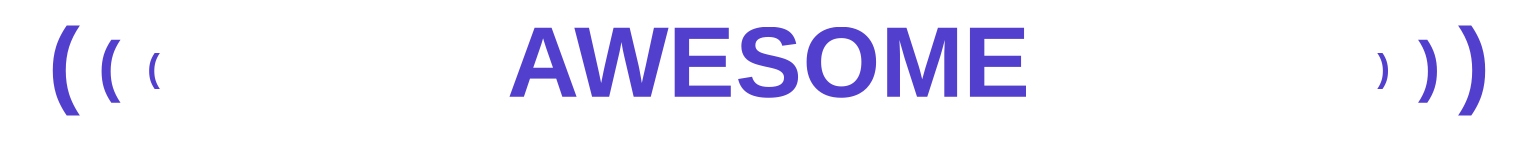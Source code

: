// dot -Tpng zmk_logo.dot -o zmk_logo.png
// dot -Tpng zmk_logo.dot -o zmk_logo_github_banner.png
digraph ZMK_Logo {
    graph [
        layout=neato,           // allows manual positioning
        bgcolor="transparent"   // Transparent Fund for the Logo

	// only for github banner
	/*
        dpi=96,                 // Set the image resolution
        size="13.3,6.6",        // Create a canvas of 1280x640px (13.3" x 6.6" @ 96dpi)
        pad="2,0"               // Add horizontal filling to focus the logo
	*/
    ];

    // Base style for text nodes
    node [
        shape=plaintext,        // Without edges or shapes
        fontname="Arial Black"  // thick and modern source
    ];

    // main text node
    AwesomeZMK [
        label="AWESOME",
        // label="AWESOME ZMK",
        fontsize=48,
        fontcolor="#533FCD",    // Blue of Zmk #533FCD
        pos="0,0!"              // Center position
    ];

    // node for wireless icon
    node [
        fontcolor="#533FCD"     // color
    ];

    // icon right
    Arc1 [ label=")", fontsize=18, pos="4.1,0!" ];
    Arc2 [ label=")", fontsize=32, pos="4.4,0!" ];
    Arc3 [ label=")", fontsize=46, pos="4.7,0!" ];

    // icon left
    LeftArc1 [ label="(", fontsize=18, pos="-4.1,0!" ];
    LeftArc2 [ label="(", fontsize=32, pos="-4.4,0!" ];
    LeftArc3 [ label="(", fontsize=46, pos="-4.7,0!" ];

    /*
    // icon top
    TopArc1 [ label="^", fontsize=18, pos="0,1.0!" ];
    TopArc2 [ label="^", fontsize=32, pos="0,1.3!" ];
    TopArc3 [ label="^", fontsize=46, pos="0,1.6!" ];

    // icon bottom
    BottomArc1 [ label="v", fontsize=18, pos="0,-1.0!" ];
    BottomArc2 [ label="v", fontsize=32, pos="0,-1.3!" ];
    BottomArc3 [ label="v", fontsize=46, pos="0,-1.6!" ];
    */
}
